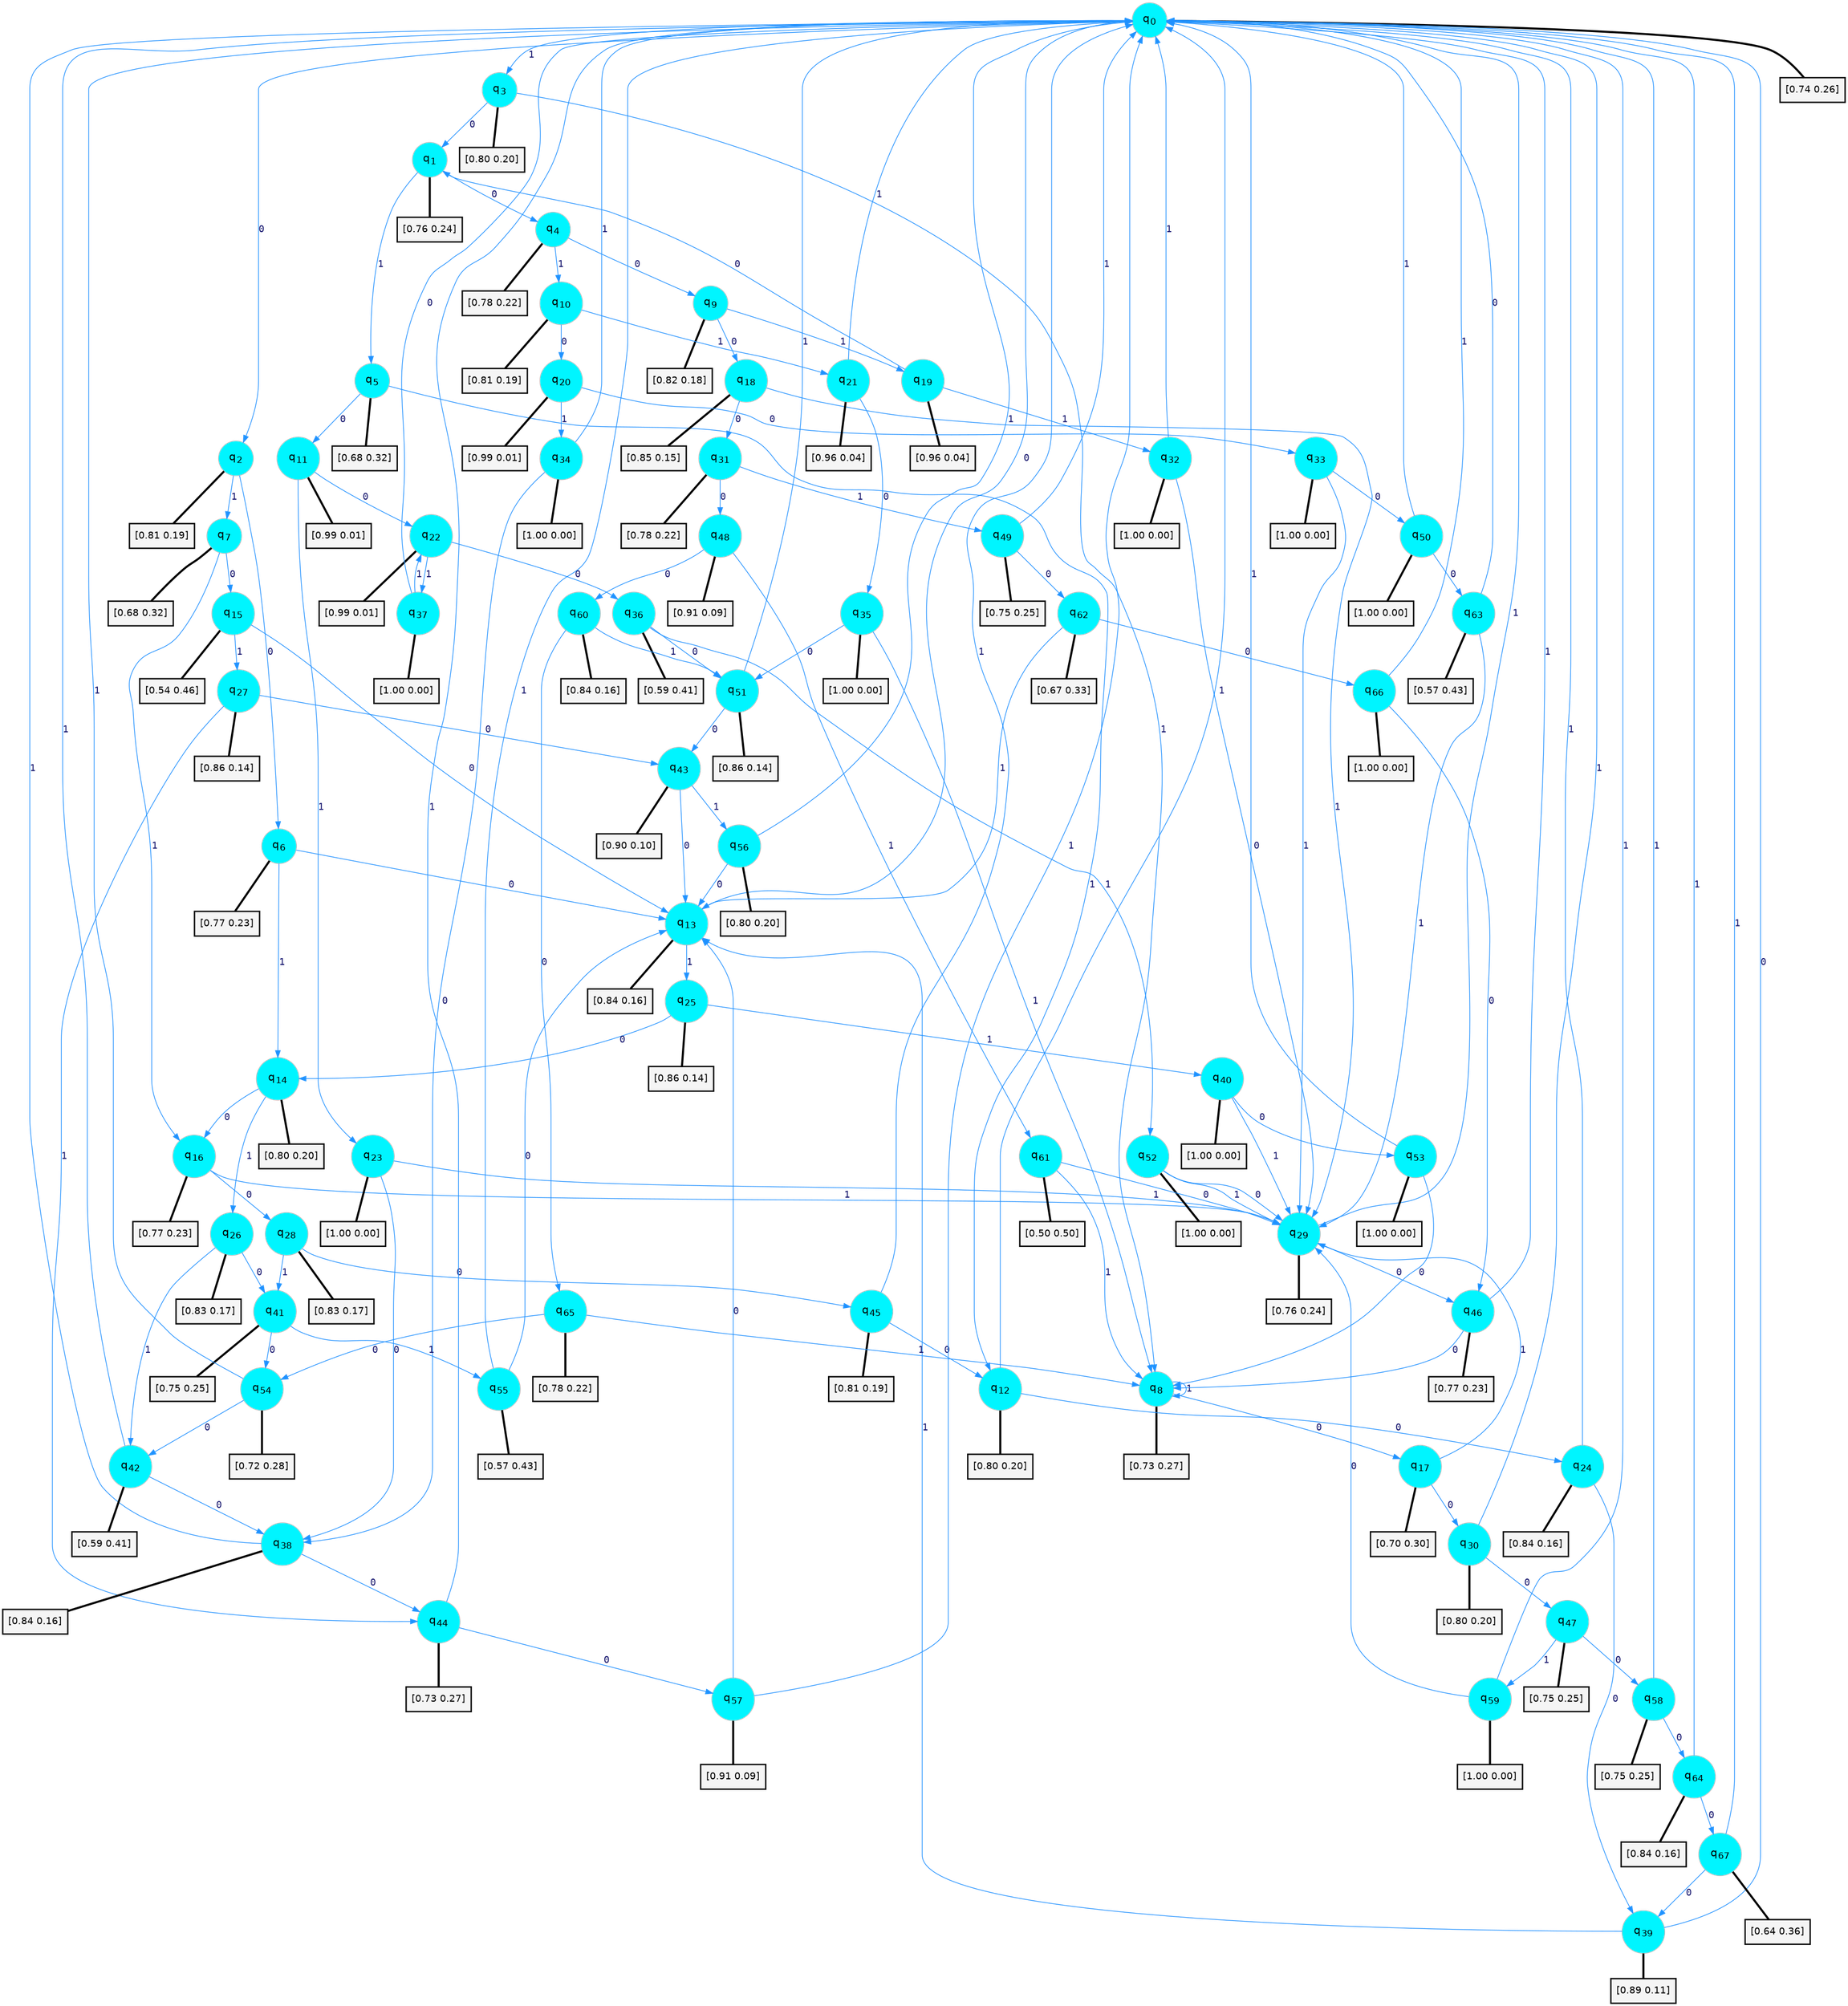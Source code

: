 digraph G {
graph [
bgcolor=transparent, dpi=300, rankdir=TD, size="40,25"];
node [
color=gray, fillcolor=turquoise1, fontcolor=black, fontname=Helvetica, fontsize=16, fontweight=bold, shape=circle, style=filled];
edge [
arrowsize=1, color=dodgerblue1, fontcolor=midnightblue, fontname=courier, fontweight=bold, penwidth=1, style=solid, weight=20];
0[label=<q<SUB>0</SUB>>];
1[label=<q<SUB>1</SUB>>];
2[label=<q<SUB>2</SUB>>];
3[label=<q<SUB>3</SUB>>];
4[label=<q<SUB>4</SUB>>];
5[label=<q<SUB>5</SUB>>];
6[label=<q<SUB>6</SUB>>];
7[label=<q<SUB>7</SUB>>];
8[label=<q<SUB>8</SUB>>];
9[label=<q<SUB>9</SUB>>];
10[label=<q<SUB>10</SUB>>];
11[label=<q<SUB>11</SUB>>];
12[label=<q<SUB>12</SUB>>];
13[label=<q<SUB>13</SUB>>];
14[label=<q<SUB>14</SUB>>];
15[label=<q<SUB>15</SUB>>];
16[label=<q<SUB>16</SUB>>];
17[label=<q<SUB>17</SUB>>];
18[label=<q<SUB>18</SUB>>];
19[label=<q<SUB>19</SUB>>];
20[label=<q<SUB>20</SUB>>];
21[label=<q<SUB>21</SUB>>];
22[label=<q<SUB>22</SUB>>];
23[label=<q<SUB>23</SUB>>];
24[label=<q<SUB>24</SUB>>];
25[label=<q<SUB>25</SUB>>];
26[label=<q<SUB>26</SUB>>];
27[label=<q<SUB>27</SUB>>];
28[label=<q<SUB>28</SUB>>];
29[label=<q<SUB>29</SUB>>];
30[label=<q<SUB>30</SUB>>];
31[label=<q<SUB>31</SUB>>];
32[label=<q<SUB>32</SUB>>];
33[label=<q<SUB>33</SUB>>];
34[label=<q<SUB>34</SUB>>];
35[label=<q<SUB>35</SUB>>];
36[label=<q<SUB>36</SUB>>];
37[label=<q<SUB>37</SUB>>];
38[label=<q<SUB>38</SUB>>];
39[label=<q<SUB>39</SUB>>];
40[label=<q<SUB>40</SUB>>];
41[label=<q<SUB>41</SUB>>];
42[label=<q<SUB>42</SUB>>];
43[label=<q<SUB>43</SUB>>];
44[label=<q<SUB>44</SUB>>];
45[label=<q<SUB>45</SUB>>];
46[label=<q<SUB>46</SUB>>];
47[label=<q<SUB>47</SUB>>];
48[label=<q<SUB>48</SUB>>];
49[label=<q<SUB>49</SUB>>];
50[label=<q<SUB>50</SUB>>];
51[label=<q<SUB>51</SUB>>];
52[label=<q<SUB>52</SUB>>];
53[label=<q<SUB>53</SUB>>];
54[label=<q<SUB>54</SUB>>];
55[label=<q<SUB>55</SUB>>];
56[label=<q<SUB>56</SUB>>];
57[label=<q<SUB>57</SUB>>];
58[label=<q<SUB>58</SUB>>];
59[label=<q<SUB>59</SUB>>];
60[label=<q<SUB>60</SUB>>];
61[label=<q<SUB>61</SUB>>];
62[label=<q<SUB>62</SUB>>];
63[label=<q<SUB>63</SUB>>];
64[label=<q<SUB>64</SUB>>];
65[label=<q<SUB>65</SUB>>];
66[label=<q<SUB>66</SUB>>];
67[label=<q<SUB>67</SUB>>];
68[label="[0.74 0.26]", shape=box,fontcolor=black, fontname=Helvetica, fontsize=14, penwidth=2, fillcolor=whitesmoke,color=black];
69[label="[0.76 0.24]", shape=box,fontcolor=black, fontname=Helvetica, fontsize=14, penwidth=2, fillcolor=whitesmoke,color=black];
70[label="[0.81 0.19]", shape=box,fontcolor=black, fontname=Helvetica, fontsize=14, penwidth=2, fillcolor=whitesmoke,color=black];
71[label="[0.80 0.20]", shape=box,fontcolor=black, fontname=Helvetica, fontsize=14, penwidth=2, fillcolor=whitesmoke,color=black];
72[label="[0.78 0.22]", shape=box,fontcolor=black, fontname=Helvetica, fontsize=14, penwidth=2, fillcolor=whitesmoke,color=black];
73[label="[0.68 0.32]", shape=box,fontcolor=black, fontname=Helvetica, fontsize=14, penwidth=2, fillcolor=whitesmoke,color=black];
74[label="[0.77 0.23]", shape=box,fontcolor=black, fontname=Helvetica, fontsize=14, penwidth=2, fillcolor=whitesmoke,color=black];
75[label="[0.68 0.32]", shape=box,fontcolor=black, fontname=Helvetica, fontsize=14, penwidth=2, fillcolor=whitesmoke,color=black];
76[label="[0.73 0.27]", shape=box,fontcolor=black, fontname=Helvetica, fontsize=14, penwidth=2, fillcolor=whitesmoke,color=black];
77[label="[0.82 0.18]", shape=box,fontcolor=black, fontname=Helvetica, fontsize=14, penwidth=2, fillcolor=whitesmoke,color=black];
78[label="[0.81 0.19]", shape=box,fontcolor=black, fontname=Helvetica, fontsize=14, penwidth=2, fillcolor=whitesmoke,color=black];
79[label="[0.99 0.01]", shape=box,fontcolor=black, fontname=Helvetica, fontsize=14, penwidth=2, fillcolor=whitesmoke,color=black];
80[label="[0.80 0.20]", shape=box,fontcolor=black, fontname=Helvetica, fontsize=14, penwidth=2, fillcolor=whitesmoke,color=black];
81[label="[0.84 0.16]", shape=box,fontcolor=black, fontname=Helvetica, fontsize=14, penwidth=2, fillcolor=whitesmoke,color=black];
82[label="[0.80 0.20]", shape=box,fontcolor=black, fontname=Helvetica, fontsize=14, penwidth=2, fillcolor=whitesmoke,color=black];
83[label="[0.54 0.46]", shape=box,fontcolor=black, fontname=Helvetica, fontsize=14, penwidth=2, fillcolor=whitesmoke,color=black];
84[label="[0.77 0.23]", shape=box,fontcolor=black, fontname=Helvetica, fontsize=14, penwidth=2, fillcolor=whitesmoke,color=black];
85[label="[0.70 0.30]", shape=box,fontcolor=black, fontname=Helvetica, fontsize=14, penwidth=2, fillcolor=whitesmoke,color=black];
86[label="[0.85 0.15]", shape=box,fontcolor=black, fontname=Helvetica, fontsize=14, penwidth=2, fillcolor=whitesmoke,color=black];
87[label="[0.96 0.04]", shape=box,fontcolor=black, fontname=Helvetica, fontsize=14, penwidth=2, fillcolor=whitesmoke,color=black];
88[label="[0.99 0.01]", shape=box,fontcolor=black, fontname=Helvetica, fontsize=14, penwidth=2, fillcolor=whitesmoke,color=black];
89[label="[0.96 0.04]", shape=box,fontcolor=black, fontname=Helvetica, fontsize=14, penwidth=2, fillcolor=whitesmoke,color=black];
90[label="[0.99 0.01]", shape=box,fontcolor=black, fontname=Helvetica, fontsize=14, penwidth=2, fillcolor=whitesmoke,color=black];
91[label="[1.00 0.00]", shape=box,fontcolor=black, fontname=Helvetica, fontsize=14, penwidth=2, fillcolor=whitesmoke,color=black];
92[label="[0.84 0.16]", shape=box,fontcolor=black, fontname=Helvetica, fontsize=14, penwidth=2, fillcolor=whitesmoke,color=black];
93[label="[0.86 0.14]", shape=box,fontcolor=black, fontname=Helvetica, fontsize=14, penwidth=2, fillcolor=whitesmoke,color=black];
94[label="[0.83 0.17]", shape=box,fontcolor=black, fontname=Helvetica, fontsize=14, penwidth=2, fillcolor=whitesmoke,color=black];
95[label="[0.86 0.14]", shape=box,fontcolor=black, fontname=Helvetica, fontsize=14, penwidth=2, fillcolor=whitesmoke,color=black];
96[label="[0.83 0.17]", shape=box,fontcolor=black, fontname=Helvetica, fontsize=14, penwidth=2, fillcolor=whitesmoke,color=black];
97[label="[0.76 0.24]", shape=box,fontcolor=black, fontname=Helvetica, fontsize=14, penwidth=2, fillcolor=whitesmoke,color=black];
98[label="[0.80 0.20]", shape=box,fontcolor=black, fontname=Helvetica, fontsize=14, penwidth=2, fillcolor=whitesmoke,color=black];
99[label="[0.78 0.22]", shape=box,fontcolor=black, fontname=Helvetica, fontsize=14, penwidth=2, fillcolor=whitesmoke,color=black];
100[label="[1.00 0.00]", shape=box,fontcolor=black, fontname=Helvetica, fontsize=14, penwidth=2, fillcolor=whitesmoke,color=black];
101[label="[1.00 0.00]", shape=box,fontcolor=black, fontname=Helvetica, fontsize=14, penwidth=2, fillcolor=whitesmoke,color=black];
102[label="[1.00 0.00]", shape=box,fontcolor=black, fontname=Helvetica, fontsize=14, penwidth=2, fillcolor=whitesmoke,color=black];
103[label="[1.00 0.00]", shape=box,fontcolor=black, fontname=Helvetica, fontsize=14, penwidth=2, fillcolor=whitesmoke,color=black];
104[label="[0.59 0.41]", shape=box,fontcolor=black, fontname=Helvetica, fontsize=14, penwidth=2, fillcolor=whitesmoke,color=black];
105[label="[1.00 0.00]", shape=box,fontcolor=black, fontname=Helvetica, fontsize=14, penwidth=2, fillcolor=whitesmoke,color=black];
106[label="[0.84 0.16]", shape=box,fontcolor=black, fontname=Helvetica, fontsize=14, penwidth=2, fillcolor=whitesmoke,color=black];
107[label="[0.89 0.11]", shape=box,fontcolor=black, fontname=Helvetica, fontsize=14, penwidth=2, fillcolor=whitesmoke,color=black];
108[label="[1.00 0.00]", shape=box,fontcolor=black, fontname=Helvetica, fontsize=14, penwidth=2, fillcolor=whitesmoke,color=black];
109[label="[0.75 0.25]", shape=box,fontcolor=black, fontname=Helvetica, fontsize=14, penwidth=2, fillcolor=whitesmoke,color=black];
110[label="[0.59 0.41]", shape=box,fontcolor=black, fontname=Helvetica, fontsize=14, penwidth=2, fillcolor=whitesmoke,color=black];
111[label="[0.90 0.10]", shape=box,fontcolor=black, fontname=Helvetica, fontsize=14, penwidth=2, fillcolor=whitesmoke,color=black];
112[label="[0.73 0.27]", shape=box,fontcolor=black, fontname=Helvetica, fontsize=14, penwidth=2, fillcolor=whitesmoke,color=black];
113[label="[0.81 0.19]", shape=box,fontcolor=black, fontname=Helvetica, fontsize=14, penwidth=2, fillcolor=whitesmoke,color=black];
114[label="[0.77 0.23]", shape=box,fontcolor=black, fontname=Helvetica, fontsize=14, penwidth=2, fillcolor=whitesmoke,color=black];
115[label="[0.75 0.25]", shape=box,fontcolor=black, fontname=Helvetica, fontsize=14, penwidth=2, fillcolor=whitesmoke,color=black];
116[label="[0.91 0.09]", shape=box,fontcolor=black, fontname=Helvetica, fontsize=14, penwidth=2, fillcolor=whitesmoke,color=black];
117[label="[0.75 0.25]", shape=box,fontcolor=black, fontname=Helvetica, fontsize=14, penwidth=2, fillcolor=whitesmoke,color=black];
118[label="[1.00 0.00]", shape=box,fontcolor=black, fontname=Helvetica, fontsize=14, penwidth=2, fillcolor=whitesmoke,color=black];
119[label="[0.86 0.14]", shape=box,fontcolor=black, fontname=Helvetica, fontsize=14, penwidth=2, fillcolor=whitesmoke,color=black];
120[label="[1.00 0.00]", shape=box,fontcolor=black, fontname=Helvetica, fontsize=14, penwidth=2, fillcolor=whitesmoke,color=black];
121[label="[1.00 0.00]", shape=box,fontcolor=black, fontname=Helvetica, fontsize=14, penwidth=2, fillcolor=whitesmoke,color=black];
122[label="[0.72 0.28]", shape=box,fontcolor=black, fontname=Helvetica, fontsize=14, penwidth=2, fillcolor=whitesmoke,color=black];
123[label="[0.57 0.43]", shape=box,fontcolor=black, fontname=Helvetica, fontsize=14, penwidth=2, fillcolor=whitesmoke,color=black];
124[label="[0.80 0.20]", shape=box,fontcolor=black, fontname=Helvetica, fontsize=14, penwidth=2, fillcolor=whitesmoke,color=black];
125[label="[0.91 0.09]", shape=box,fontcolor=black, fontname=Helvetica, fontsize=14, penwidth=2, fillcolor=whitesmoke,color=black];
126[label="[0.75 0.25]", shape=box,fontcolor=black, fontname=Helvetica, fontsize=14, penwidth=2, fillcolor=whitesmoke,color=black];
127[label="[1.00 0.00]", shape=box,fontcolor=black, fontname=Helvetica, fontsize=14, penwidth=2, fillcolor=whitesmoke,color=black];
128[label="[0.84 0.16]", shape=box,fontcolor=black, fontname=Helvetica, fontsize=14, penwidth=2, fillcolor=whitesmoke,color=black];
129[label="[0.50 0.50]", shape=box,fontcolor=black, fontname=Helvetica, fontsize=14, penwidth=2, fillcolor=whitesmoke,color=black];
130[label="[0.67 0.33]", shape=box,fontcolor=black, fontname=Helvetica, fontsize=14, penwidth=2, fillcolor=whitesmoke,color=black];
131[label="[0.57 0.43]", shape=box,fontcolor=black, fontname=Helvetica, fontsize=14, penwidth=2, fillcolor=whitesmoke,color=black];
132[label="[0.84 0.16]", shape=box,fontcolor=black, fontname=Helvetica, fontsize=14, penwidth=2, fillcolor=whitesmoke,color=black];
133[label="[0.78 0.22]", shape=box,fontcolor=black, fontname=Helvetica, fontsize=14, penwidth=2, fillcolor=whitesmoke,color=black];
134[label="[1.00 0.00]", shape=box,fontcolor=black, fontname=Helvetica, fontsize=14, penwidth=2, fillcolor=whitesmoke,color=black];
135[label="[0.64 0.36]", shape=box,fontcolor=black, fontname=Helvetica, fontsize=14, penwidth=2, fillcolor=whitesmoke,color=black];
0->2 [label=0];
0->3 [label=1];
0->68 [arrowhead=none, penwidth=3,color=black];
1->4 [label=0];
1->5 [label=1];
1->69 [arrowhead=none, penwidth=3,color=black];
2->6 [label=0];
2->7 [label=1];
2->70 [arrowhead=none, penwidth=3,color=black];
3->1 [label=0];
3->8 [label=1];
3->71 [arrowhead=none, penwidth=3,color=black];
4->9 [label=0];
4->10 [label=1];
4->72 [arrowhead=none, penwidth=3,color=black];
5->11 [label=0];
5->12 [label=1];
5->73 [arrowhead=none, penwidth=3,color=black];
6->13 [label=0];
6->14 [label=1];
6->74 [arrowhead=none, penwidth=3,color=black];
7->15 [label=0];
7->16 [label=1];
7->75 [arrowhead=none, penwidth=3,color=black];
8->17 [label=0];
8->8 [label=1];
8->76 [arrowhead=none, penwidth=3,color=black];
9->18 [label=0];
9->19 [label=1];
9->77 [arrowhead=none, penwidth=3,color=black];
10->20 [label=0];
10->21 [label=1];
10->78 [arrowhead=none, penwidth=3,color=black];
11->22 [label=0];
11->23 [label=1];
11->79 [arrowhead=none, penwidth=3,color=black];
12->24 [label=0];
12->0 [label=1];
12->80 [arrowhead=none, penwidth=3,color=black];
13->0 [label=0];
13->25 [label=1];
13->81 [arrowhead=none, penwidth=3,color=black];
14->16 [label=0];
14->26 [label=1];
14->82 [arrowhead=none, penwidth=3,color=black];
15->13 [label=0];
15->27 [label=1];
15->83 [arrowhead=none, penwidth=3,color=black];
16->28 [label=0];
16->29 [label=1];
16->84 [arrowhead=none, penwidth=3,color=black];
17->30 [label=0];
17->29 [label=1];
17->85 [arrowhead=none, penwidth=3,color=black];
18->31 [label=0];
18->29 [label=1];
18->86 [arrowhead=none, penwidth=3,color=black];
19->1 [label=0];
19->32 [label=1];
19->87 [arrowhead=none, penwidth=3,color=black];
20->33 [label=0];
20->34 [label=1];
20->88 [arrowhead=none, penwidth=3,color=black];
21->35 [label=0];
21->0 [label=1];
21->89 [arrowhead=none, penwidth=3,color=black];
22->36 [label=0];
22->37 [label=1];
22->90 [arrowhead=none, penwidth=3,color=black];
23->38 [label=0];
23->29 [label=1];
23->91 [arrowhead=none, penwidth=3,color=black];
24->39 [label=0];
24->0 [label=1];
24->92 [arrowhead=none, penwidth=3,color=black];
25->14 [label=0];
25->40 [label=1];
25->93 [arrowhead=none, penwidth=3,color=black];
26->41 [label=0];
26->42 [label=1];
26->94 [arrowhead=none, penwidth=3,color=black];
27->43 [label=0];
27->44 [label=1];
27->95 [arrowhead=none, penwidth=3,color=black];
28->45 [label=0];
28->41 [label=1];
28->96 [arrowhead=none, penwidth=3,color=black];
29->46 [label=0];
29->0 [label=1];
29->97 [arrowhead=none, penwidth=3,color=black];
30->47 [label=0];
30->0 [label=1];
30->98 [arrowhead=none, penwidth=3,color=black];
31->48 [label=0];
31->49 [label=1];
31->99 [arrowhead=none, penwidth=3,color=black];
32->29 [label=0];
32->0 [label=1];
32->100 [arrowhead=none, penwidth=3,color=black];
33->50 [label=0];
33->29 [label=1];
33->101 [arrowhead=none, penwidth=3,color=black];
34->38 [label=0];
34->0 [label=1];
34->102 [arrowhead=none, penwidth=3,color=black];
35->51 [label=0];
35->8 [label=1];
35->103 [arrowhead=none, penwidth=3,color=black];
36->51 [label=0];
36->52 [label=1];
36->104 [arrowhead=none, penwidth=3,color=black];
37->0 [label=0];
37->22 [label=1];
37->105 [arrowhead=none, penwidth=3,color=black];
38->44 [label=0];
38->0 [label=1];
38->106 [arrowhead=none, penwidth=3,color=black];
39->0 [label=0];
39->13 [label=1];
39->107 [arrowhead=none, penwidth=3,color=black];
40->53 [label=0];
40->29 [label=1];
40->108 [arrowhead=none, penwidth=3,color=black];
41->54 [label=0];
41->55 [label=1];
41->109 [arrowhead=none, penwidth=3,color=black];
42->38 [label=0];
42->0 [label=1];
42->110 [arrowhead=none, penwidth=3,color=black];
43->13 [label=0];
43->56 [label=1];
43->111 [arrowhead=none, penwidth=3,color=black];
44->57 [label=0];
44->0 [label=1];
44->112 [arrowhead=none, penwidth=3,color=black];
45->12 [label=0];
45->0 [label=1];
45->113 [arrowhead=none, penwidth=3,color=black];
46->8 [label=0];
46->0 [label=1];
46->114 [arrowhead=none, penwidth=3,color=black];
47->58 [label=0];
47->59 [label=1];
47->115 [arrowhead=none, penwidth=3,color=black];
48->60 [label=0];
48->61 [label=1];
48->116 [arrowhead=none, penwidth=3,color=black];
49->62 [label=0];
49->0 [label=1];
49->117 [arrowhead=none, penwidth=3,color=black];
50->63 [label=0];
50->0 [label=1];
50->118 [arrowhead=none, penwidth=3,color=black];
51->43 [label=0];
51->0 [label=1];
51->119 [arrowhead=none, penwidth=3,color=black];
52->29 [label=0];
52->29 [label=1];
52->120 [arrowhead=none, penwidth=3,color=black];
53->8 [label=0];
53->0 [label=1];
53->121 [arrowhead=none, penwidth=3,color=black];
54->42 [label=0];
54->0 [label=1];
54->122 [arrowhead=none, penwidth=3,color=black];
55->13 [label=0];
55->0 [label=1];
55->123 [arrowhead=none, penwidth=3,color=black];
56->13 [label=0];
56->0 [label=1];
56->124 [arrowhead=none, penwidth=3,color=black];
57->13 [label=0];
57->0 [label=1];
57->125 [arrowhead=none, penwidth=3,color=black];
58->64 [label=0];
58->0 [label=1];
58->126 [arrowhead=none, penwidth=3,color=black];
59->29 [label=0];
59->0 [label=1];
59->127 [arrowhead=none, penwidth=3,color=black];
60->65 [label=0];
60->51 [label=1];
60->128 [arrowhead=none, penwidth=3,color=black];
61->29 [label=0];
61->8 [label=1];
61->129 [arrowhead=none, penwidth=3,color=black];
62->66 [label=0];
62->13 [label=1];
62->130 [arrowhead=none, penwidth=3,color=black];
63->0 [label=0];
63->29 [label=1];
63->131 [arrowhead=none, penwidth=3,color=black];
64->67 [label=0];
64->0 [label=1];
64->132 [arrowhead=none, penwidth=3,color=black];
65->54 [label=0];
65->8 [label=1];
65->133 [arrowhead=none, penwidth=3,color=black];
66->46 [label=0];
66->0 [label=1];
66->134 [arrowhead=none, penwidth=3,color=black];
67->39 [label=0];
67->0 [label=1];
67->135 [arrowhead=none, penwidth=3,color=black];
}
